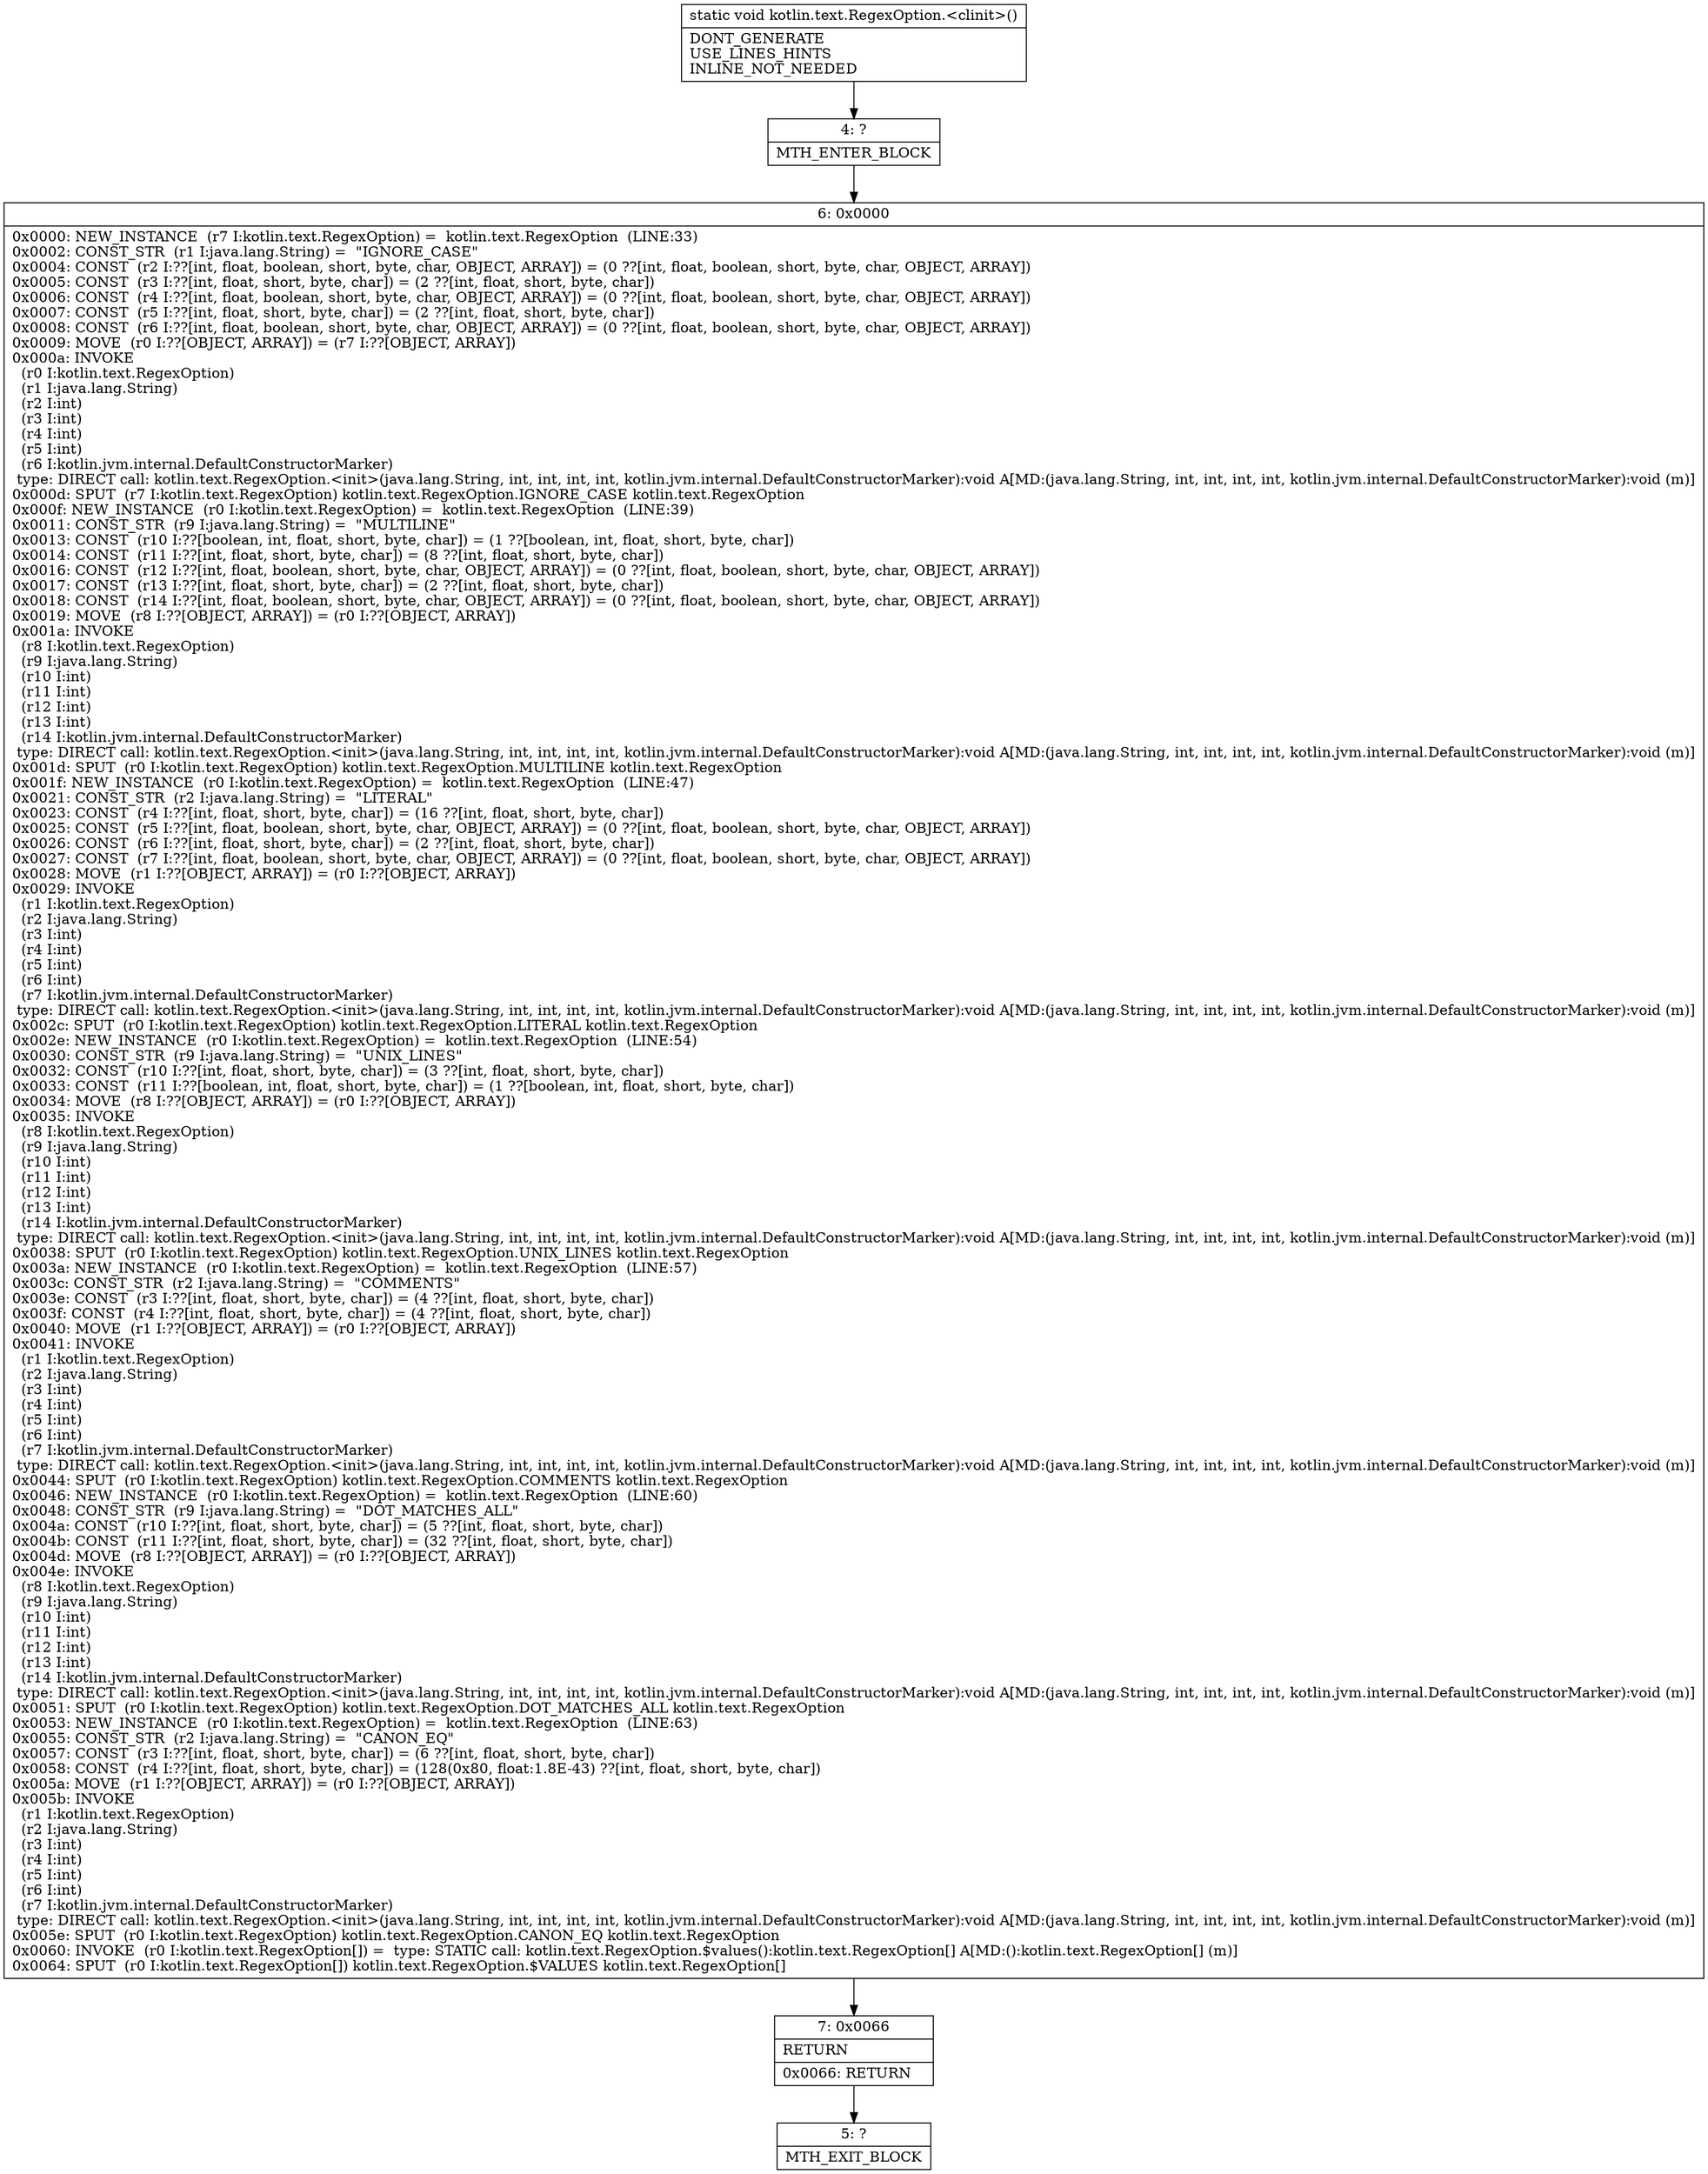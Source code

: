 digraph "CFG forkotlin.text.RegexOption.\<clinit\>()V" {
Node_4 [shape=record,label="{4\:\ ?|MTH_ENTER_BLOCK\l}"];
Node_6 [shape=record,label="{6\:\ 0x0000|0x0000: NEW_INSTANCE  (r7 I:kotlin.text.RegexOption) =  kotlin.text.RegexOption  (LINE:33)\l0x0002: CONST_STR  (r1 I:java.lang.String) =  \"IGNORE_CASE\" \l0x0004: CONST  (r2 I:??[int, float, boolean, short, byte, char, OBJECT, ARRAY]) = (0 ??[int, float, boolean, short, byte, char, OBJECT, ARRAY]) \l0x0005: CONST  (r3 I:??[int, float, short, byte, char]) = (2 ??[int, float, short, byte, char]) \l0x0006: CONST  (r4 I:??[int, float, boolean, short, byte, char, OBJECT, ARRAY]) = (0 ??[int, float, boolean, short, byte, char, OBJECT, ARRAY]) \l0x0007: CONST  (r5 I:??[int, float, short, byte, char]) = (2 ??[int, float, short, byte, char]) \l0x0008: CONST  (r6 I:??[int, float, boolean, short, byte, char, OBJECT, ARRAY]) = (0 ??[int, float, boolean, short, byte, char, OBJECT, ARRAY]) \l0x0009: MOVE  (r0 I:??[OBJECT, ARRAY]) = (r7 I:??[OBJECT, ARRAY]) \l0x000a: INVOKE  \l  (r0 I:kotlin.text.RegexOption)\l  (r1 I:java.lang.String)\l  (r2 I:int)\l  (r3 I:int)\l  (r4 I:int)\l  (r5 I:int)\l  (r6 I:kotlin.jvm.internal.DefaultConstructorMarker)\l type: DIRECT call: kotlin.text.RegexOption.\<init\>(java.lang.String, int, int, int, int, kotlin.jvm.internal.DefaultConstructorMarker):void A[MD:(java.lang.String, int, int, int, int, kotlin.jvm.internal.DefaultConstructorMarker):void (m)]\l0x000d: SPUT  (r7 I:kotlin.text.RegexOption) kotlin.text.RegexOption.IGNORE_CASE kotlin.text.RegexOption \l0x000f: NEW_INSTANCE  (r0 I:kotlin.text.RegexOption) =  kotlin.text.RegexOption  (LINE:39)\l0x0011: CONST_STR  (r9 I:java.lang.String) =  \"MULTILINE\" \l0x0013: CONST  (r10 I:??[boolean, int, float, short, byte, char]) = (1 ??[boolean, int, float, short, byte, char]) \l0x0014: CONST  (r11 I:??[int, float, short, byte, char]) = (8 ??[int, float, short, byte, char]) \l0x0016: CONST  (r12 I:??[int, float, boolean, short, byte, char, OBJECT, ARRAY]) = (0 ??[int, float, boolean, short, byte, char, OBJECT, ARRAY]) \l0x0017: CONST  (r13 I:??[int, float, short, byte, char]) = (2 ??[int, float, short, byte, char]) \l0x0018: CONST  (r14 I:??[int, float, boolean, short, byte, char, OBJECT, ARRAY]) = (0 ??[int, float, boolean, short, byte, char, OBJECT, ARRAY]) \l0x0019: MOVE  (r8 I:??[OBJECT, ARRAY]) = (r0 I:??[OBJECT, ARRAY]) \l0x001a: INVOKE  \l  (r8 I:kotlin.text.RegexOption)\l  (r9 I:java.lang.String)\l  (r10 I:int)\l  (r11 I:int)\l  (r12 I:int)\l  (r13 I:int)\l  (r14 I:kotlin.jvm.internal.DefaultConstructorMarker)\l type: DIRECT call: kotlin.text.RegexOption.\<init\>(java.lang.String, int, int, int, int, kotlin.jvm.internal.DefaultConstructorMarker):void A[MD:(java.lang.String, int, int, int, int, kotlin.jvm.internal.DefaultConstructorMarker):void (m)]\l0x001d: SPUT  (r0 I:kotlin.text.RegexOption) kotlin.text.RegexOption.MULTILINE kotlin.text.RegexOption \l0x001f: NEW_INSTANCE  (r0 I:kotlin.text.RegexOption) =  kotlin.text.RegexOption  (LINE:47)\l0x0021: CONST_STR  (r2 I:java.lang.String) =  \"LITERAL\" \l0x0023: CONST  (r4 I:??[int, float, short, byte, char]) = (16 ??[int, float, short, byte, char]) \l0x0025: CONST  (r5 I:??[int, float, boolean, short, byte, char, OBJECT, ARRAY]) = (0 ??[int, float, boolean, short, byte, char, OBJECT, ARRAY]) \l0x0026: CONST  (r6 I:??[int, float, short, byte, char]) = (2 ??[int, float, short, byte, char]) \l0x0027: CONST  (r7 I:??[int, float, boolean, short, byte, char, OBJECT, ARRAY]) = (0 ??[int, float, boolean, short, byte, char, OBJECT, ARRAY]) \l0x0028: MOVE  (r1 I:??[OBJECT, ARRAY]) = (r0 I:??[OBJECT, ARRAY]) \l0x0029: INVOKE  \l  (r1 I:kotlin.text.RegexOption)\l  (r2 I:java.lang.String)\l  (r3 I:int)\l  (r4 I:int)\l  (r5 I:int)\l  (r6 I:int)\l  (r7 I:kotlin.jvm.internal.DefaultConstructorMarker)\l type: DIRECT call: kotlin.text.RegexOption.\<init\>(java.lang.String, int, int, int, int, kotlin.jvm.internal.DefaultConstructorMarker):void A[MD:(java.lang.String, int, int, int, int, kotlin.jvm.internal.DefaultConstructorMarker):void (m)]\l0x002c: SPUT  (r0 I:kotlin.text.RegexOption) kotlin.text.RegexOption.LITERAL kotlin.text.RegexOption \l0x002e: NEW_INSTANCE  (r0 I:kotlin.text.RegexOption) =  kotlin.text.RegexOption  (LINE:54)\l0x0030: CONST_STR  (r9 I:java.lang.String) =  \"UNIX_LINES\" \l0x0032: CONST  (r10 I:??[int, float, short, byte, char]) = (3 ??[int, float, short, byte, char]) \l0x0033: CONST  (r11 I:??[boolean, int, float, short, byte, char]) = (1 ??[boolean, int, float, short, byte, char]) \l0x0034: MOVE  (r8 I:??[OBJECT, ARRAY]) = (r0 I:??[OBJECT, ARRAY]) \l0x0035: INVOKE  \l  (r8 I:kotlin.text.RegexOption)\l  (r9 I:java.lang.String)\l  (r10 I:int)\l  (r11 I:int)\l  (r12 I:int)\l  (r13 I:int)\l  (r14 I:kotlin.jvm.internal.DefaultConstructorMarker)\l type: DIRECT call: kotlin.text.RegexOption.\<init\>(java.lang.String, int, int, int, int, kotlin.jvm.internal.DefaultConstructorMarker):void A[MD:(java.lang.String, int, int, int, int, kotlin.jvm.internal.DefaultConstructorMarker):void (m)]\l0x0038: SPUT  (r0 I:kotlin.text.RegexOption) kotlin.text.RegexOption.UNIX_LINES kotlin.text.RegexOption \l0x003a: NEW_INSTANCE  (r0 I:kotlin.text.RegexOption) =  kotlin.text.RegexOption  (LINE:57)\l0x003c: CONST_STR  (r2 I:java.lang.String) =  \"COMMENTS\" \l0x003e: CONST  (r3 I:??[int, float, short, byte, char]) = (4 ??[int, float, short, byte, char]) \l0x003f: CONST  (r4 I:??[int, float, short, byte, char]) = (4 ??[int, float, short, byte, char]) \l0x0040: MOVE  (r1 I:??[OBJECT, ARRAY]) = (r0 I:??[OBJECT, ARRAY]) \l0x0041: INVOKE  \l  (r1 I:kotlin.text.RegexOption)\l  (r2 I:java.lang.String)\l  (r3 I:int)\l  (r4 I:int)\l  (r5 I:int)\l  (r6 I:int)\l  (r7 I:kotlin.jvm.internal.DefaultConstructorMarker)\l type: DIRECT call: kotlin.text.RegexOption.\<init\>(java.lang.String, int, int, int, int, kotlin.jvm.internal.DefaultConstructorMarker):void A[MD:(java.lang.String, int, int, int, int, kotlin.jvm.internal.DefaultConstructorMarker):void (m)]\l0x0044: SPUT  (r0 I:kotlin.text.RegexOption) kotlin.text.RegexOption.COMMENTS kotlin.text.RegexOption \l0x0046: NEW_INSTANCE  (r0 I:kotlin.text.RegexOption) =  kotlin.text.RegexOption  (LINE:60)\l0x0048: CONST_STR  (r9 I:java.lang.String) =  \"DOT_MATCHES_ALL\" \l0x004a: CONST  (r10 I:??[int, float, short, byte, char]) = (5 ??[int, float, short, byte, char]) \l0x004b: CONST  (r11 I:??[int, float, short, byte, char]) = (32 ??[int, float, short, byte, char]) \l0x004d: MOVE  (r8 I:??[OBJECT, ARRAY]) = (r0 I:??[OBJECT, ARRAY]) \l0x004e: INVOKE  \l  (r8 I:kotlin.text.RegexOption)\l  (r9 I:java.lang.String)\l  (r10 I:int)\l  (r11 I:int)\l  (r12 I:int)\l  (r13 I:int)\l  (r14 I:kotlin.jvm.internal.DefaultConstructorMarker)\l type: DIRECT call: kotlin.text.RegexOption.\<init\>(java.lang.String, int, int, int, int, kotlin.jvm.internal.DefaultConstructorMarker):void A[MD:(java.lang.String, int, int, int, int, kotlin.jvm.internal.DefaultConstructorMarker):void (m)]\l0x0051: SPUT  (r0 I:kotlin.text.RegexOption) kotlin.text.RegexOption.DOT_MATCHES_ALL kotlin.text.RegexOption \l0x0053: NEW_INSTANCE  (r0 I:kotlin.text.RegexOption) =  kotlin.text.RegexOption  (LINE:63)\l0x0055: CONST_STR  (r2 I:java.lang.String) =  \"CANON_EQ\" \l0x0057: CONST  (r3 I:??[int, float, short, byte, char]) = (6 ??[int, float, short, byte, char]) \l0x0058: CONST  (r4 I:??[int, float, short, byte, char]) = (128(0x80, float:1.8E\-43) ??[int, float, short, byte, char]) \l0x005a: MOVE  (r1 I:??[OBJECT, ARRAY]) = (r0 I:??[OBJECT, ARRAY]) \l0x005b: INVOKE  \l  (r1 I:kotlin.text.RegexOption)\l  (r2 I:java.lang.String)\l  (r3 I:int)\l  (r4 I:int)\l  (r5 I:int)\l  (r6 I:int)\l  (r7 I:kotlin.jvm.internal.DefaultConstructorMarker)\l type: DIRECT call: kotlin.text.RegexOption.\<init\>(java.lang.String, int, int, int, int, kotlin.jvm.internal.DefaultConstructorMarker):void A[MD:(java.lang.String, int, int, int, int, kotlin.jvm.internal.DefaultConstructorMarker):void (m)]\l0x005e: SPUT  (r0 I:kotlin.text.RegexOption) kotlin.text.RegexOption.CANON_EQ kotlin.text.RegexOption \l0x0060: INVOKE  (r0 I:kotlin.text.RegexOption[]) =  type: STATIC call: kotlin.text.RegexOption.$values():kotlin.text.RegexOption[] A[MD:():kotlin.text.RegexOption[] (m)]\l0x0064: SPUT  (r0 I:kotlin.text.RegexOption[]) kotlin.text.RegexOption.$VALUES kotlin.text.RegexOption[] \l}"];
Node_7 [shape=record,label="{7\:\ 0x0066|RETURN\l|0x0066: RETURN   \l}"];
Node_5 [shape=record,label="{5\:\ ?|MTH_EXIT_BLOCK\l}"];
MethodNode[shape=record,label="{static void kotlin.text.RegexOption.\<clinit\>()  | DONT_GENERATE\lUSE_LINES_HINTS\lINLINE_NOT_NEEDED\l}"];
MethodNode -> Node_4;Node_4 -> Node_6;
Node_6 -> Node_7;
Node_7 -> Node_5;
}

